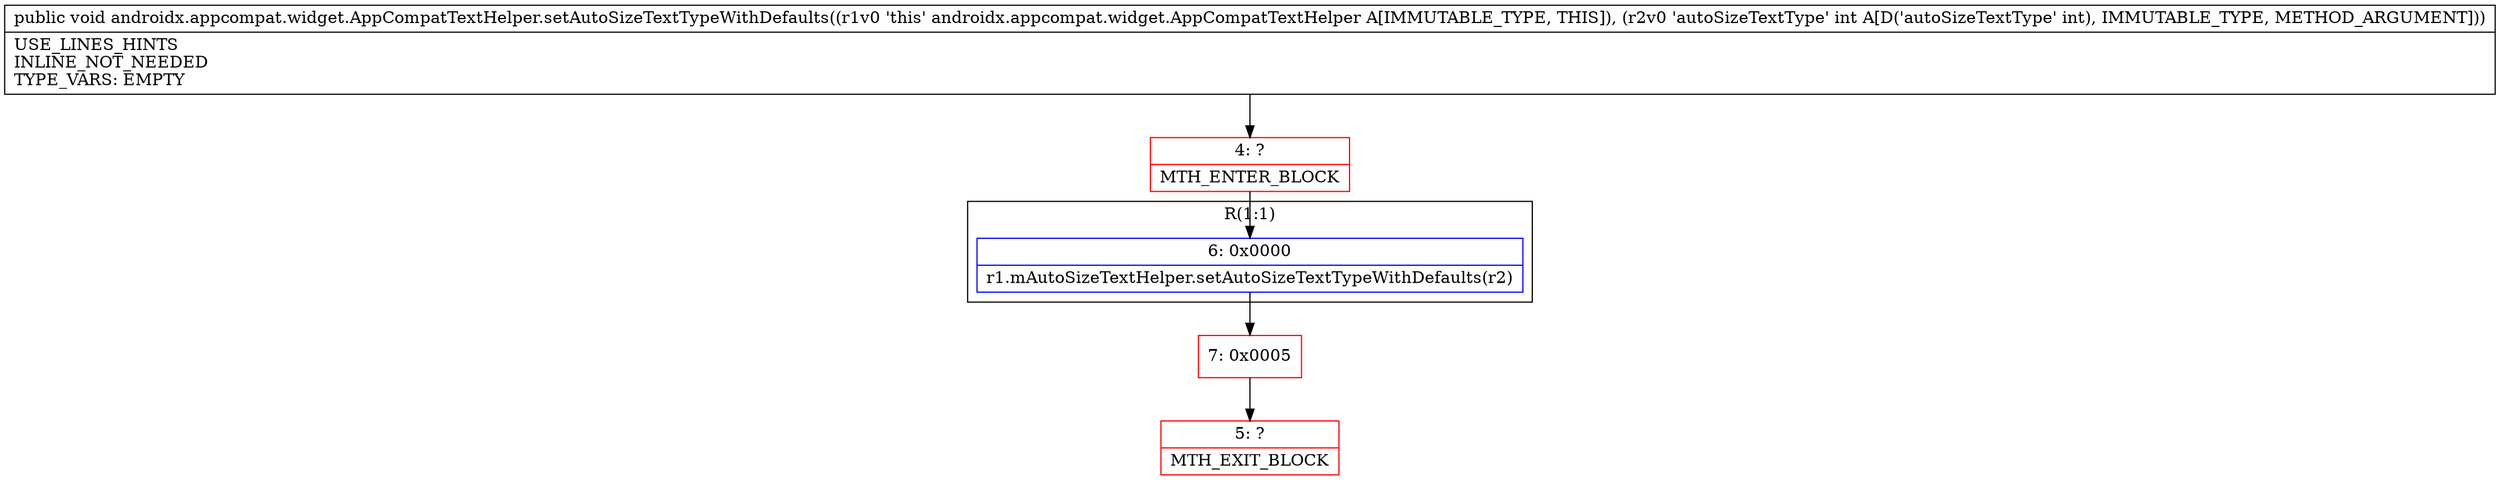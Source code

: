 digraph "CFG forandroidx.appcompat.widget.AppCompatTextHelper.setAutoSizeTextTypeWithDefaults(I)V" {
subgraph cluster_Region_1071864258 {
label = "R(1:1)";
node [shape=record,color=blue];
Node_6 [shape=record,label="{6\:\ 0x0000|r1.mAutoSizeTextHelper.setAutoSizeTextTypeWithDefaults(r2)\l}"];
}
Node_4 [shape=record,color=red,label="{4\:\ ?|MTH_ENTER_BLOCK\l}"];
Node_7 [shape=record,color=red,label="{7\:\ 0x0005}"];
Node_5 [shape=record,color=red,label="{5\:\ ?|MTH_EXIT_BLOCK\l}"];
MethodNode[shape=record,label="{public void androidx.appcompat.widget.AppCompatTextHelper.setAutoSizeTextTypeWithDefaults((r1v0 'this' androidx.appcompat.widget.AppCompatTextHelper A[IMMUTABLE_TYPE, THIS]), (r2v0 'autoSizeTextType' int A[D('autoSizeTextType' int), IMMUTABLE_TYPE, METHOD_ARGUMENT]))  | USE_LINES_HINTS\lINLINE_NOT_NEEDED\lTYPE_VARS: EMPTY\l}"];
MethodNode -> Node_4;Node_6 -> Node_7;
Node_4 -> Node_6;
Node_7 -> Node_5;
}

